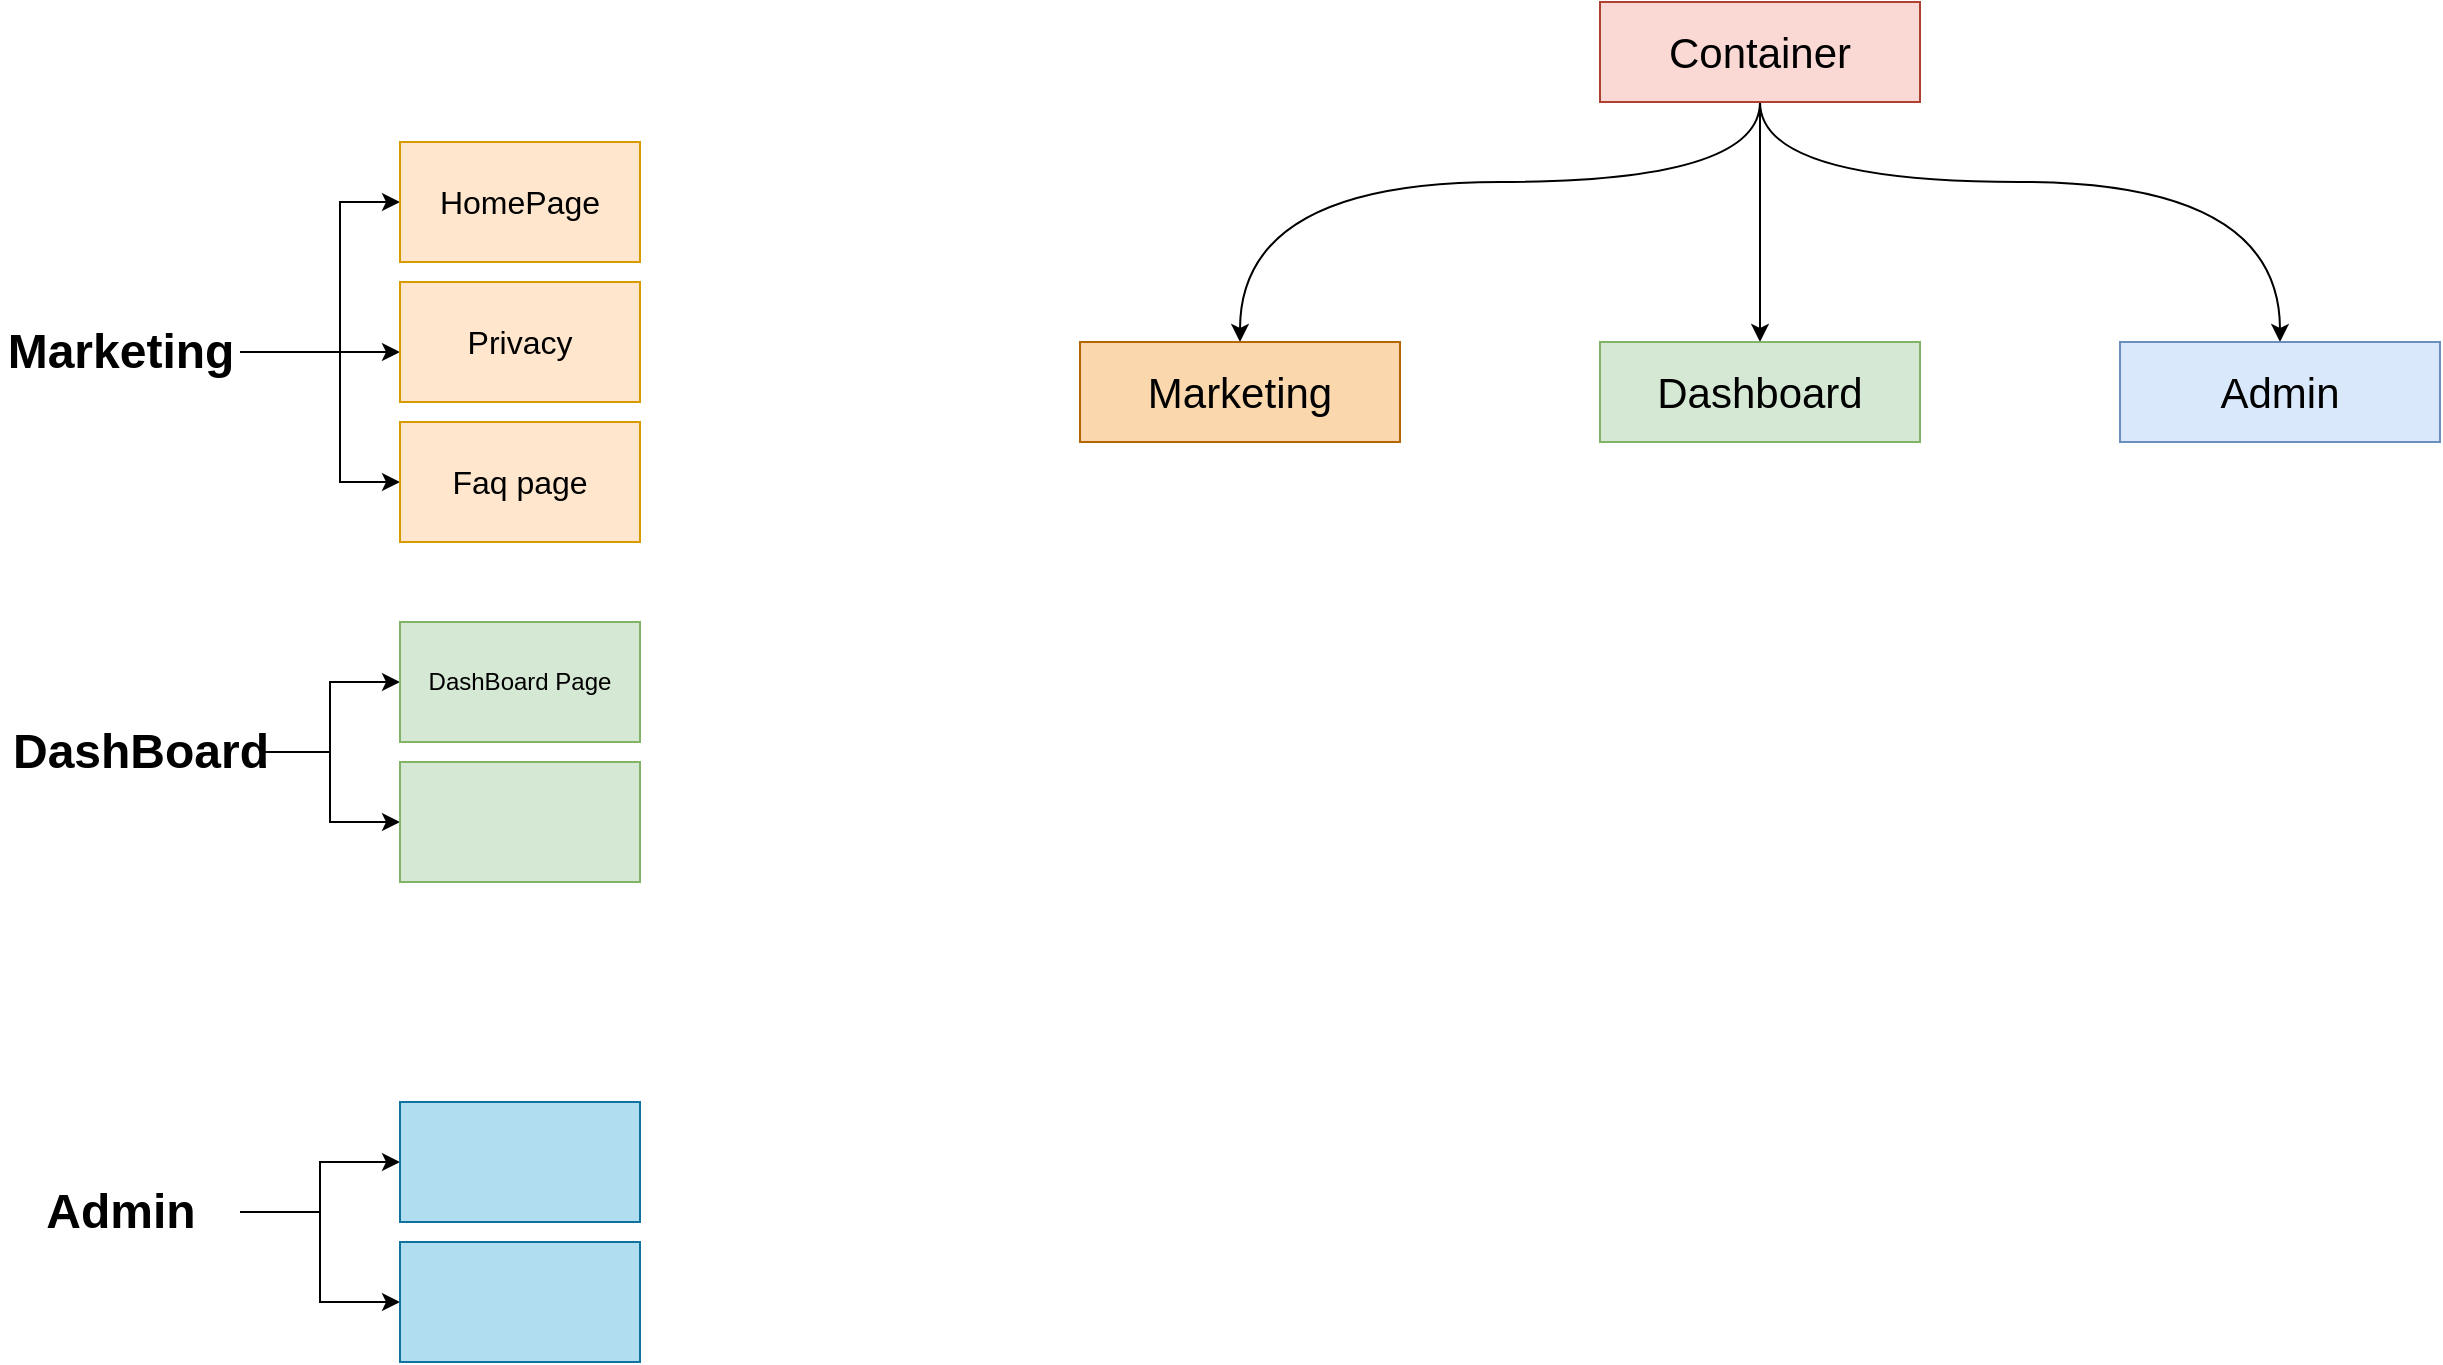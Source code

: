<mxfile version="16.5.6" type="github">
  <diagram id="ZDFApZ_4J50ofM1cNjXg" name="Page-1">
    <mxGraphModel dx="2377" dy="1158" grid="1" gridSize="10" guides="1" tooltips="1" connect="1" arrows="1" fold="1" page="1" pageScale="1" pageWidth="4681" pageHeight="3300" math="0" shadow="0">
      <root>
        <mxCell id="0" />
        <mxCell id="1" parent="0" />
        <mxCell id="x0sq1KCaZ7N70Cs54mBE-20" value="" style="edgeStyle=orthogonalEdgeStyle;rounded=0;orthogonalLoop=1;jettySize=auto;html=1;" edge="1" parent="1" source="x0sq1KCaZ7N70Cs54mBE-18" target="x0sq1KCaZ7N70Cs54mBE-19">
          <mxGeometry relative="1" as="geometry">
            <Array as="points">
              <mxPoint x="430" y="315" />
              <mxPoint x="430" y="240" />
            </Array>
          </mxGeometry>
        </mxCell>
        <mxCell id="x0sq1KCaZ7N70Cs54mBE-34" value="" style="edgeStyle=orthogonalEdgeStyle;rounded=0;orthogonalLoop=1;jettySize=auto;html=1;fontSize=16;" edge="1" parent="1" source="x0sq1KCaZ7N70Cs54mBE-18" target="x0sq1KCaZ7N70Cs54mBE-33">
          <mxGeometry relative="1" as="geometry">
            <Array as="points">
              <mxPoint x="330" y="310" />
            </Array>
          </mxGeometry>
        </mxCell>
        <mxCell id="x0sq1KCaZ7N70Cs54mBE-36" style="edgeStyle=orthogonalEdgeStyle;rounded=0;orthogonalLoop=1;jettySize=auto;html=1;fontSize=16;entryX=0;entryY=0.5;entryDx=0;entryDy=0;" edge="1" parent="1" source="x0sq1KCaZ7N70Cs54mBE-18" target="x0sq1KCaZ7N70Cs54mBE-21">
          <mxGeometry relative="1" as="geometry">
            <mxPoint x="450" y="390" as="targetPoint" />
            <Array as="points">
              <mxPoint x="430" y="315" />
              <mxPoint x="430" y="380" />
            </Array>
          </mxGeometry>
        </mxCell>
        <mxCell id="x0sq1KCaZ7N70Cs54mBE-18" value="Marketing" style="text;strokeColor=none;fillColor=none;html=1;fontSize=24;fontStyle=1;verticalAlign=middle;align=center;" vertex="1" parent="1">
          <mxGeometry x="260" y="290" width="120" height="50" as="geometry" />
        </mxCell>
        <mxCell id="x0sq1KCaZ7N70Cs54mBE-19" value="&lt;font style=&quot;font-size: 16px&quot;&gt;HomePage&lt;/font&gt;" style="whiteSpace=wrap;html=1;fillColor=#ffe6cc;strokeColor=#d79b00;" vertex="1" parent="1">
          <mxGeometry x="460" y="210" width="120" height="60" as="geometry" />
        </mxCell>
        <mxCell id="x0sq1KCaZ7N70Cs54mBE-21" value="&lt;span style=&quot;font-size: 16px&quot;&gt;Faq page&lt;/span&gt;" style="whiteSpace=wrap;html=1;fillColor=#ffe6cc;strokeColor=#d79b00;" vertex="1" parent="1">
          <mxGeometry x="460" y="350" width="120" height="60" as="geometry" />
        </mxCell>
        <mxCell id="x0sq1KCaZ7N70Cs54mBE-23" value="" style="edgeStyle=orthogonalEdgeStyle;rounded=0;orthogonalLoop=1;jettySize=auto;html=1;" edge="1" parent="1" source="x0sq1KCaZ7N70Cs54mBE-25" target="x0sq1KCaZ7N70Cs54mBE-26">
          <mxGeometry relative="1" as="geometry" />
        </mxCell>
        <mxCell id="x0sq1KCaZ7N70Cs54mBE-24" value="" style="edgeStyle=orthogonalEdgeStyle;rounded=0;orthogonalLoop=1;jettySize=auto;html=1;" edge="1" parent="1" source="x0sq1KCaZ7N70Cs54mBE-25" target="x0sq1KCaZ7N70Cs54mBE-27">
          <mxGeometry relative="1" as="geometry" />
        </mxCell>
        <mxCell id="x0sq1KCaZ7N70Cs54mBE-25" value="DashBoard" style="text;strokeColor=none;fillColor=none;html=1;fontSize=24;fontStyle=1;verticalAlign=middle;align=center;" vertex="1" parent="1">
          <mxGeometry x="270" y="490" width="120" height="50" as="geometry" />
        </mxCell>
        <mxCell id="x0sq1KCaZ7N70Cs54mBE-26" value="DashBoard Page" style="whiteSpace=wrap;html=1;fillColor=#d5e8d4;strokeColor=#82b366;" vertex="1" parent="1">
          <mxGeometry x="460" y="450" width="120" height="60" as="geometry" />
        </mxCell>
        <mxCell id="x0sq1KCaZ7N70Cs54mBE-27" value="" style="whiteSpace=wrap;html=1;fillColor=#d5e8d4;strokeColor=#82b366;" vertex="1" parent="1">
          <mxGeometry x="460" y="520" width="120" height="60" as="geometry" />
        </mxCell>
        <mxCell id="x0sq1KCaZ7N70Cs54mBE-28" value="" style="edgeStyle=orthogonalEdgeStyle;rounded=0;orthogonalLoop=1;jettySize=auto;html=1;" edge="1" parent="1" source="x0sq1KCaZ7N70Cs54mBE-30" target="x0sq1KCaZ7N70Cs54mBE-31">
          <mxGeometry relative="1" as="geometry" />
        </mxCell>
        <mxCell id="x0sq1KCaZ7N70Cs54mBE-29" value="" style="edgeStyle=orthogonalEdgeStyle;rounded=0;orthogonalLoop=1;jettySize=auto;html=1;" edge="1" parent="1" source="x0sq1KCaZ7N70Cs54mBE-30" target="x0sq1KCaZ7N70Cs54mBE-32">
          <mxGeometry relative="1" as="geometry" />
        </mxCell>
        <mxCell id="x0sq1KCaZ7N70Cs54mBE-30" value="Admin" style="text;strokeColor=none;fillColor=none;html=1;fontSize=24;fontStyle=1;verticalAlign=middle;align=center;" vertex="1" parent="1">
          <mxGeometry x="260" y="720" width="120" height="50" as="geometry" />
        </mxCell>
        <mxCell id="x0sq1KCaZ7N70Cs54mBE-31" value="" style="whiteSpace=wrap;html=1;fillColor=#b1ddf0;strokeColor=#10739e;" vertex="1" parent="1">
          <mxGeometry x="460" y="690" width="120" height="60" as="geometry" />
        </mxCell>
        <mxCell id="x0sq1KCaZ7N70Cs54mBE-32" value="" style="whiteSpace=wrap;html=1;fillColor=#b1ddf0;strokeColor=#10739e;" vertex="1" parent="1">
          <mxGeometry x="460" y="760" width="120" height="60" as="geometry" />
        </mxCell>
        <mxCell id="x0sq1KCaZ7N70Cs54mBE-33" value="Privacy" style="whiteSpace=wrap;html=1;fontSize=16;fillColor=#ffe6cc;strokeColor=#d79b00;" vertex="1" parent="1">
          <mxGeometry x="460" y="280" width="120" height="60" as="geometry" />
        </mxCell>
        <mxCell id="x0sq1KCaZ7N70Cs54mBE-39" value="" style="edgeStyle=orthogonalEdgeStyle;curved=1;rounded=0;orthogonalLoop=1;jettySize=auto;html=1;fontSize=21;" edge="1" parent="1" source="x0sq1KCaZ7N70Cs54mBE-37" target="x0sq1KCaZ7N70Cs54mBE-38">
          <mxGeometry relative="1" as="geometry">
            <Array as="points">
              <mxPoint x="1140" y="230" />
              <mxPoint x="880" y="230" />
            </Array>
          </mxGeometry>
        </mxCell>
        <mxCell id="x0sq1KCaZ7N70Cs54mBE-41" value="" style="edgeStyle=orthogonalEdgeStyle;curved=1;rounded=0;orthogonalLoop=1;jettySize=auto;html=1;fontSize=21;" edge="1" parent="1" source="x0sq1KCaZ7N70Cs54mBE-37" target="x0sq1KCaZ7N70Cs54mBE-40">
          <mxGeometry relative="1" as="geometry">
            <Array as="points">
              <mxPoint x="1140" y="230" />
              <mxPoint x="1400" y="230" />
            </Array>
          </mxGeometry>
        </mxCell>
        <mxCell id="x0sq1KCaZ7N70Cs54mBE-43" value="" style="edgeStyle=orthogonalEdgeStyle;curved=1;rounded=0;orthogonalLoop=1;jettySize=auto;html=1;fontSize=21;" edge="1" parent="1" source="x0sq1KCaZ7N70Cs54mBE-37" target="x0sq1KCaZ7N70Cs54mBE-42">
          <mxGeometry relative="1" as="geometry" />
        </mxCell>
        <mxCell id="x0sq1KCaZ7N70Cs54mBE-37" value="&lt;font style=&quot;font-size: 21px&quot;&gt;Container&lt;/font&gt;" style="rounded=0;whiteSpace=wrap;html=1;fontSize=16;fillColor=#fad9d5;strokeColor=#ae4132;" vertex="1" parent="1">
          <mxGeometry x="1060" y="140" width="160" height="50" as="geometry" />
        </mxCell>
        <mxCell id="x0sq1KCaZ7N70Cs54mBE-38" value="&lt;font style=&quot;font-size: 21px&quot;&gt;Marketing&lt;/font&gt;" style="rounded=0;whiteSpace=wrap;html=1;fontSize=16;fillColor=#fad7ac;strokeColor=#b46504;" vertex="1" parent="1">
          <mxGeometry x="800" y="310" width="160" height="50" as="geometry" />
        </mxCell>
        <mxCell id="x0sq1KCaZ7N70Cs54mBE-40" value="&lt;font style=&quot;font-size: 21px&quot;&gt;Admin&lt;/font&gt;" style="rounded=0;whiteSpace=wrap;html=1;fontSize=16;fillColor=#dae8fc;strokeColor=#6c8ebf;" vertex="1" parent="1">
          <mxGeometry x="1320" y="310" width="160" height="50" as="geometry" />
        </mxCell>
        <mxCell id="x0sq1KCaZ7N70Cs54mBE-42" value="&lt;font style=&quot;font-size: 21px&quot;&gt;Dashboard&lt;/font&gt;" style="rounded=0;whiteSpace=wrap;html=1;fontSize=16;fillColor=#d5e8d4;strokeColor=#82b366;" vertex="1" parent="1">
          <mxGeometry x="1060" y="310" width="160" height="50" as="geometry" />
        </mxCell>
      </root>
    </mxGraphModel>
  </diagram>
</mxfile>
